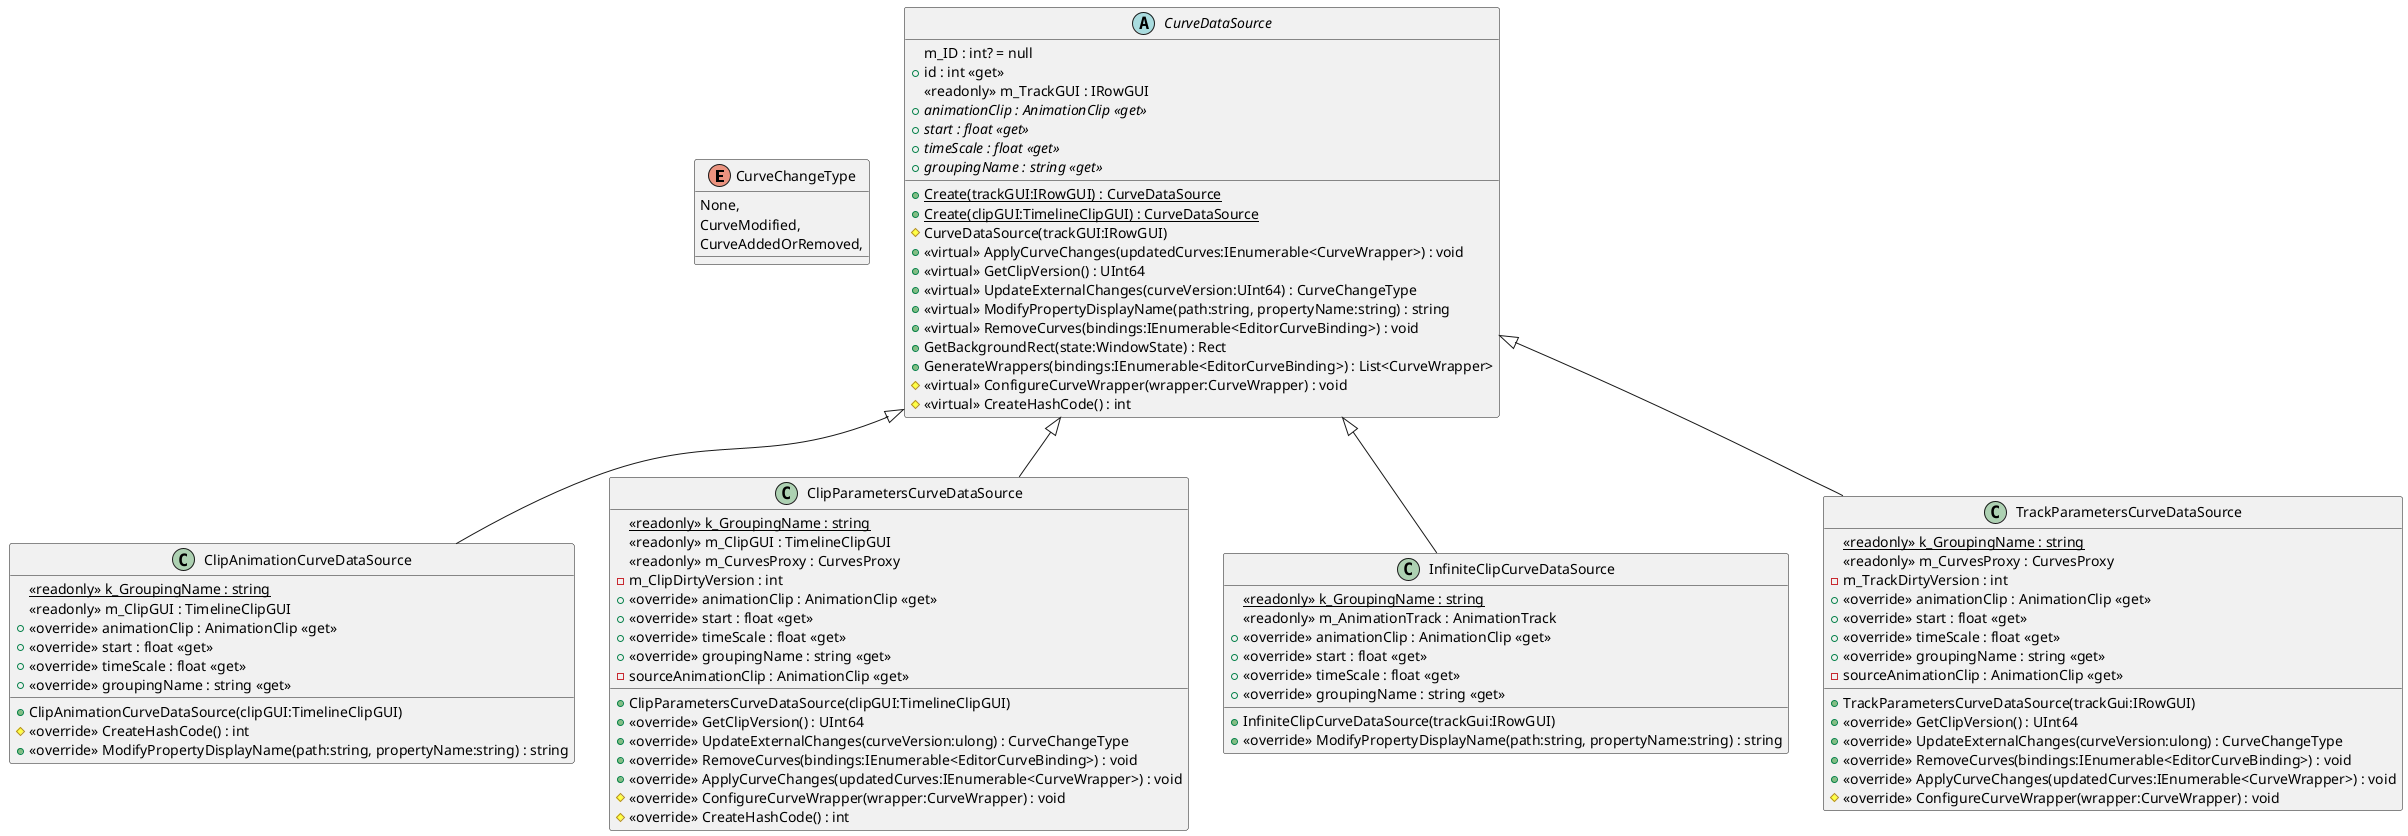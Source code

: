 @startuml
enum CurveChangeType {
    None,
    CurveModified,
    CurveAddedOrRemoved,
}
abstract class CurveDataSource {
    + {static} Create(trackGUI:IRowGUI) : CurveDataSource
    + {static} Create(clipGUI:TimelineClipGUI) : CurveDataSource
    m_ID : int? = null
    + id : int <<get>>
    <<readonly>> m_TrackGUI : IRowGUI
    # CurveDataSource(trackGUI:IRowGUI)
    + {abstract} animationClip : AnimationClip <<get>>
    + {abstract} start : float <<get>>
    + {abstract} timeScale : float <<get>>
    + {abstract} groupingName : string <<get>>
    + <<virtual>> ApplyCurveChanges(updatedCurves:IEnumerable<CurveWrapper>) : void
    + <<virtual>> GetClipVersion() : UInt64
    + <<virtual>> UpdateExternalChanges(curveVersion:UInt64) : CurveChangeType
    + <<virtual>> ModifyPropertyDisplayName(path:string, propertyName:string) : string
    + <<virtual>> RemoveCurves(bindings:IEnumerable<EditorCurveBinding>) : void
    + GetBackgroundRect(state:WindowState) : Rect
    + GenerateWrappers(bindings:IEnumerable<EditorCurveBinding>) : List<CurveWrapper>
    # <<virtual>> ConfigureCurveWrapper(wrapper:CurveWrapper) : void
    # <<virtual>> CreateHashCode() : int
}
class ClipAnimationCurveDataSource {
    {static} <<readonly>> k_GroupingName : string
    <<readonly>> m_ClipGUI : TimelineClipGUI
    + ClipAnimationCurveDataSource(clipGUI:TimelineClipGUI)
    + <<override>> animationClip : AnimationClip <<get>>
    + <<override>> start : float <<get>>
    + <<override>> timeScale : float <<get>>
    + <<override>> groupingName : string <<get>>
    # <<override>> CreateHashCode() : int
    + <<override>> ModifyPropertyDisplayName(path:string, propertyName:string) : string
}
class ClipParametersCurveDataSource {
    {static} <<readonly>> k_GroupingName : string
    <<readonly>> m_ClipGUI : TimelineClipGUI
    <<readonly>> m_CurvesProxy : CurvesProxy
    - m_ClipDirtyVersion : int
    + ClipParametersCurveDataSource(clipGUI:TimelineClipGUI)
    + <<override>> animationClip : AnimationClip <<get>>
    + <<override>> GetClipVersion() : UInt64
    + <<override>> UpdateExternalChanges(curveVersion:ulong) : CurveChangeType
    + <<override>> start : float <<get>>
    + <<override>> timeScale : float <<get>>
    + <<override>> groupingName : string <<get>>
    + <<override>> RemoveCurves(bindings:IEnumerable<EditorCurveBinding>) : void
    + <<override>> ApplyCurveChanges(updatedCurves:IEnumerable<CurveWrapper>) : void
    # <<override>> ConfigureCurveWrapper(wrapper:CurveWrapper) : void
    # <<override>> CreateHashCode() : int
    - sourceAnimationClip : AnimationClip <<get>>
}
class InfiniteClipCurveDataSource {
    {static} <<readonly>> k_GroupingName : string
    <<readonly>> m_AnimationTrack : AnimationTrack
    + InfiniteClipCurveDataSource(trackGui:IRowGUI)
    + <<override>> animationClip : AnimationClip <<get>>
    + <<override>> start : float <<get>>
    + <<override>> timeScale : float <<get>>
    + <<override>> groupingName : string <<get>>
    + <<override>> ModifyPropertyDisplayName(path:string, propertyName:string) : string
}
class TrackParametersCurveDataSource {
    {static} <<readonly>> k_GroupingName : string
    <<readonly>> m_CurvesProxy : CurvesProxy
    - m_TrackDirtyVersion : int
    + TrackParametersCurveDataSource(trackGui:IRowGUI)
    + <<override>> animationClip : AnimationClip <<get>>
    + <<override>> GetClipVersion() : UInt64
    + <<override>> UpdateExternalChanges(curveVersion:ulong) : CurveChangeType
    + <<override>> start : float <<get>>
    + <<override>> timeScale : float <<get>>
    + <<override>> groupingName : string <<get>>
    + <<override>> RemoveCurves(bindings:IEnumerable<EditorCurveBinding>) : void
    + <<override>> ApplyCurveChanges(updatedCurves:IEnumerable<CurveWrapper>) : void
    # <<override>> ConfigureCurveWrapper(wrapper:CurveWrapper) : void
    - sourceAnimationClip : AnimationClip <<get>>
}
CurveDataSource <|-- ClipAnimationCurveDataSource
CurveDataSource <|-- ClipParametersCurveDataSource
CurveDataSource <|-- InfiniteClipCurveDataSource
CurveDataSource <|-- TrackParametersCurveDataSource
@enduml
